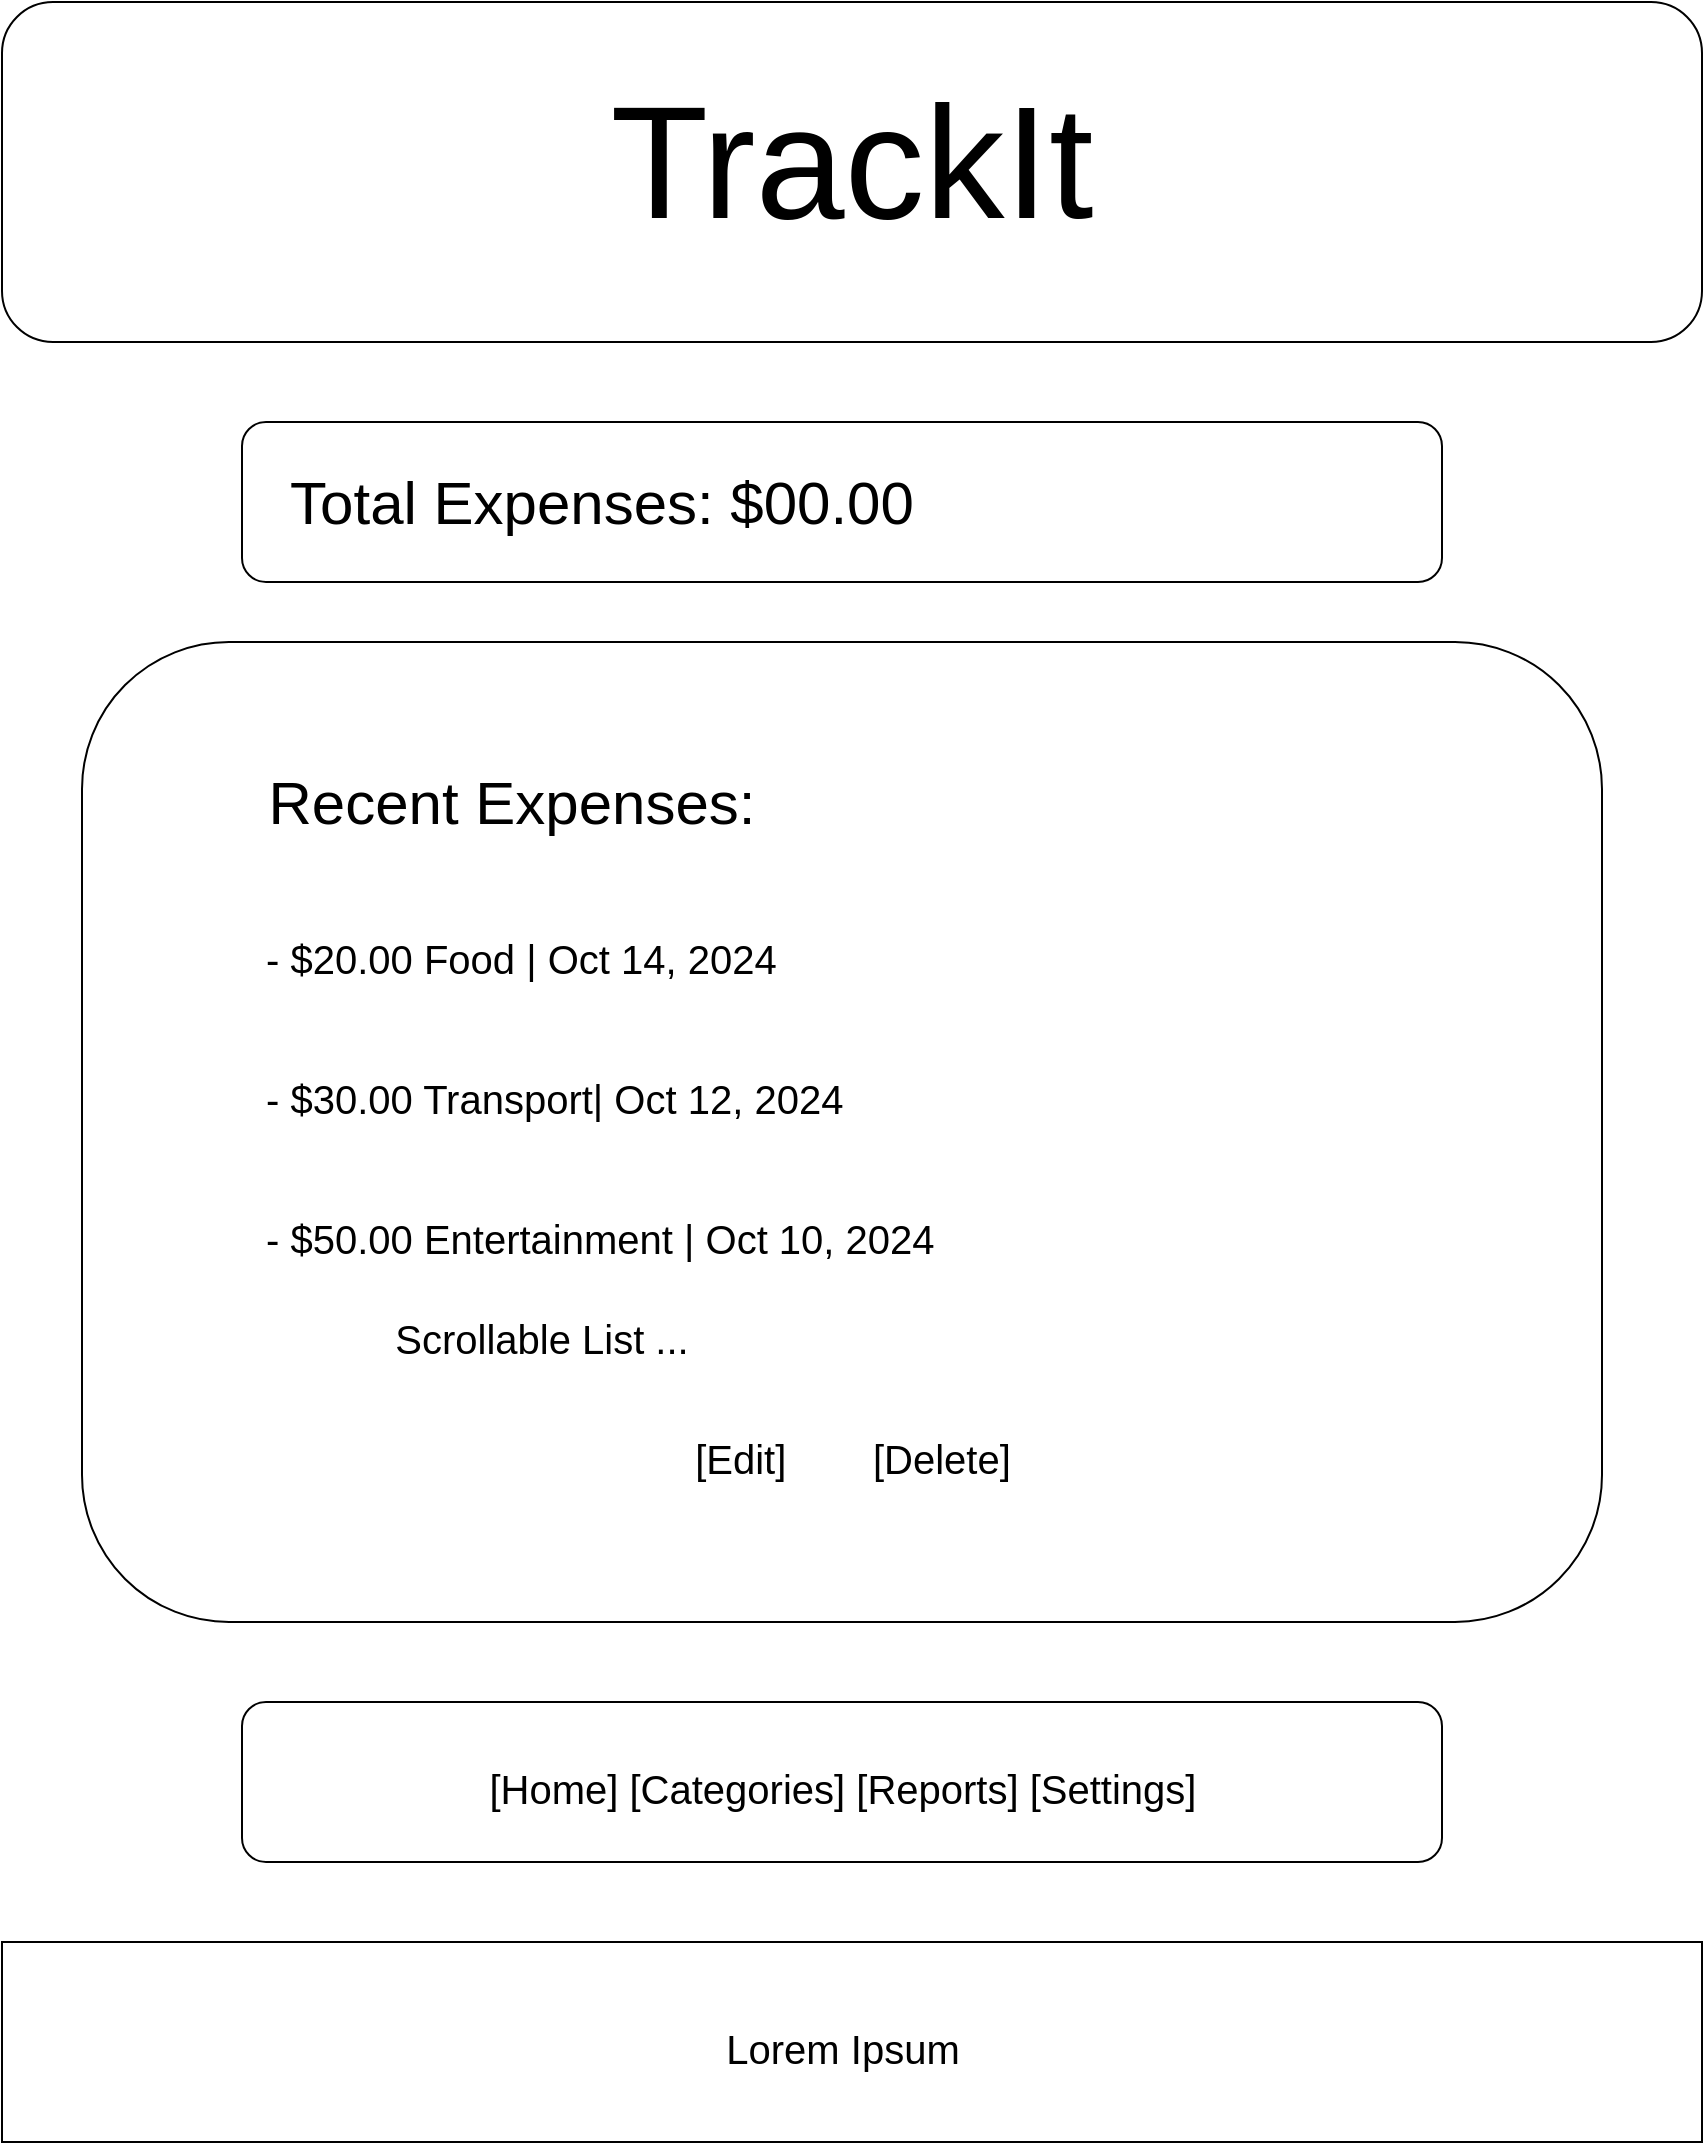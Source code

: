 <mxfile version="24.7.17">
  <diagram name="Page-1" id="O2cEt-PAX_aAVAJ48e16">
    <mxGraphModel dx="1098" dy="828" grid="1" gridSize="10" guides="1" tooltips="1" connect="1" arrows="1" fold="1" page="1" pageScale="1" pageWidth="850" pageHeight="1100" math="0" shadow="0">
      <root>
        <mxCell id="0" />
        <mxCell id="1" parent="0" />
        <mxCell id="P_h2eG4EBL_WgUmZ3Fqy-1" value="" style="rounded=1;whiteSpace=wrap;html=1;" parent="1" vertex="1">
          <mxGeometry y="30" width="850" height="170" as="geometry" />
        </mxCell>
        <mxCell id="P_h2eG4EBL_WgUmZ3Fqy-2" value="" style="rounded=1;whiteSpace=wrap;html=1;" parent="1" vertex="1">
          <mxGeometry x="120" y="240" width="600" height="80" as="geometry" />
        </mxCell>
        <mxCell id="P_h2eG4EBL_WgUmZ3Fqy-4" value="" style="rounded=1;whiteSpace=wrap;html=1;" parent="1" vertex="1">
          <mxGeometry x="40" y="350" width="760" height="490" as="geometry" />
        </mxCell>
        <mxCell id="P_h2eG4EBL_WgUmZ3Fqy-5" value="" style="rounded=1;whiteSpace=wrap;html=1;" parent="1" vertex="1">
          <mxGeometry x="120" y="880" width="600" height="80" as="geometry" />
        </mxCell>
        <mxCell id="P_h2eG4EBL_WgUmZ3Fqy-6" value="" style="rounded=0;whiteSpace=wrap;html=1;" parent="1" vertex="1">
          <mxGeometry y="1000" width="850" height="100" as="geometry" />
        </mxCell>
        <mxCell id="P_h2eG4EBL_WgUmZ3Fqy-7" value="&lt;font style=&quot;font-size: 80px;&quot;&gt;TrackIt&lt;/font&gt;" style="text;strokeColor=none;align=center;fillColor=none;html=1;verticalAlign=middle;whiteSpace=wrap;rounded=0;" parent="1" vertex="1">
          <mxGeometry x="255" y="80" width="340" height="60" as="geometry" />
        </mxCell>
        <mxCell id="P_h2eG4EBL_WgUmZ3Fqy-8" value="&lt;font style=&quot;font-size: 30px;&quot;&gt;Total Expenses: $00.00&lt;/font&gt;" style="text;strokeColor=none;align=center;fillColor=none;html=1;verticalAlign=middle;whiteSpace=wrap;rounded=0;fontSize=30;" parent="1" vertex="1">
          <mxGeometry x="130" y="250" width="340" height="60" as="geometry" />
        </mxCell>
        <mxCell id="P_h2eG4EBL_WgUmZ3Fqy-9" value="&lt;font style=&quot;font-size: 30px;&quot;&gt;Recent Expenses:&lt;/font&gt;&lt;span style=&quot;color: rgba(0, 0, 0, 0); font-family: monospace; font-size: 0px; text-align: start; text-wrap: nowrap;&quot;&gt;%3CmxGraphModel%3E%3Croot%3E%3CmxCell%20id%3D%220%22%2F%3E%3CmxCell%20id%3D%221%22%20parent%3D%220%22%2F%3E%3CmxCell%20id%3D%222%22%20value%3D%22%26lt%3Bfont%20style%3D%26quot%3Bfont-size%3A%2030px%3B%26quot%3B%26gt%3BTotal%20Expenses%3A%20%2400.00%26lt%3B%2Ffont%26gt%3B%22%20style%3D%22text%3BstrokeColor%3Dnone%3Balign%3Dcenter%3BfillColor%3Dnone%3Bhtml%3D1%3BverticalAlign%3Dmiddle%3BwhiteSpace%3Dwrap%3Brounded%3D0%3BfontSize%3D30%3B%22%20vertex%3D%221%22%20parent%3D%221%22%3E%3CmxGeometry%20x%3D%22130%22%20y%3D%22250%22%20width%3D%22340%22%20height%3D%2260%22%20as%3D%22geometry%22%2F%3E%3C%2FmxCell%3E%3C%2Froot%3E%3C%2FmxGraphModel%3E&lt;/span&gt;" style="text;strokeColor=none;align=center;fillColor=none;html=1;verticalAlign=middle;whiteSpace=wrap;rounded=0;fontSize=30;" parent="1" vertex="1">
          <mxGeometry x="85" y="400" width="340" height="60" as="geometry" />
        </mxCell>
        <mxCell id="P_h2eG4EBL_WgUmZ3Fqy-10" value="&lt;span style=&quot;font-size: 20px;&quot;&gt;- $20.00 Food | Oct 14, 2024&amp;nbsp;&lt;/span&gt;&lt;span style=&quot;color: rgba(0, 0, 0, 0); font-family: monospace; font-size: 0px; text-wrap: nowrap;&quot;&gt;%3CmxGraphModel%3E%3Croot%3E%3CmxCell%20id%3D%220%22%2F%3E%3CmxCell%20id%3D%221%22%20parent%3D%220%22%2F%3E%3CmxCell%20id%3D%222%22%20value%3D%22%26lt%3Bfont%20style%3D%26quot%3Bfont-size%3A%2030px%3B%26quot%3B%26gt%3BRecent%20Expenses%3A%26lt%3B%2Ffont%26gt%3B%26lt%3Bspan%20style%3D%26quot%3Bcolor%3A%20rgba(0%2C%200%2C%200%2C%200)%3B%20font-family%3A%20monospace%3B%20font-size%3A%200px%3B%20text-align%3A%20start%3B%20text-wrap%3A%20nowrap%3B%26quot%3B%26gt%3B%253CmxGraphModel%253E%253Croot%253E%253CmxCell%2520id%253D%25220%2522%252F%253E%253CmxCell%2520id%253D%25221%2522%2520parent%253D%25220%2522%252F%253E%253CmxCell%2520id%253D%25222%2522%2520value%253D%2522%2526lt%253Bfont%2520style%253D%2526quot%253Bfont-size%253A%252030px%253B%2526quot%253B%2526gt%253BTotal%2520Expenses%253A%2520%252400.00%2526lt%253B%252Ffont%2526gt%253B%2522%2520style%253D%2522text%253BstrokeColor%253Dnone%253Balign%253Dcenter%253BfillColor%253Dnone%253Bhtml%253D1%253BverticalAlign%253Dmiddle%253BwhiteSpace%253Dwrap%253Brounded%253D0%253BfontSize%253D30%253B%2522%2520vertex%253D%25221%2522%2520parent%253D%25221%2522%253E%253CmxGeometry%2520x%253D%2522130%2522%2520y%253D%2522250%2522%2520width%253D%2522340%2522%2520height%253D%252260%2522%2520as%253D%2522geometry%2522%252F%253E%253C%252FmxCell%253E%253C%252Froot%253E%253C%252FmxGraphModel%253E%26lt%3B%2Fspan%26gt%3B%22%20style%3D%22text%3BstrokeColor%3Dnone%3Balign%3Dcenter%3BfillColor%3Dnone%3Bhtml%3D1%3BverticalAlign%3Dmiddle%3BwhiteSpace%3Dwrap%3Brounded%3D0%3BfontSize%3D30%3B%22%20vertex%3D%221%22%20parent%3D%221%22%3E%3CmxGeometry%20x%3D%2285%22%20y%3D%22400%22%20width%3D%22340%22%20height%3D%2260%22%20as%3D%22geometry%22%2F%3E%3C%2FmxCell%3E%3C%2Froot%3E%3C%2FmxGraphModel%3E&lt;/span&gt;" style="text;strokeColor=none;align=left;fillColor=none;html=1;verticalAlign=middle;whiteSpace=wrap;rounded=0;fontSize=30;" parent="1" vertex="1">
          <mxGeometry x="130" y="470" width="495" height="70" as="geometry" />
        </mxCell>
        <mxCell id="P_h2eG4EBL_WgUmZ3Fqy-11" value="&lt;span style=&quot;font-size: 20px;&quot;&gt;- $30.00 Transport| Oct 12, 2024&lt;/span&gt;&lt;span style=&quot;color: rgba(0, 0, 0, 0); font-family: monospace; font-size: 0px; text-wrap: nowrap;&quot;&gt;%3CmxGraphModel%3E%3Croot%3E%3CmxCell%20id%3D%220%22%2F%3E%3CmxCell%20id%3D%221%22%20parent%3D%220%22%2F%3E%3CmxCell%20id%3D%222%22%20value%3D%22%26lt%3Bfont%20style%3D%26quot%3Bfont-size%3A%2030px%3B%26quot%3B%26gt%3BRecent%20Expenses%3A%26lt%3B%2Ffont%26gt%3B%26lt%3Bspan%20style%3D%26quot%3Bcolor%3A%20rgba(0%2C%200%2C%200%2C%200)%3B%20font-family%3A%20monospace%3B%20font-size%3A%200px%3B%20text-align%3A%20start%3B%20text-wrap%3A%20nowrap%3B%26quot%3B%26gt%3B%253CmxGraphModel%253E%253Croot%253E%253CmxCell%2520id%253D%25220%2522%252F%253E%253CmxCell%2520id%253D%25221%2522%2520parent%253D%25220%2522%252F%253E%253CmxCell%2520id%253D%25222%2522%2520value%253D%2522%2526lt%253Bfont%2520style%253D%2526quot%253Bfont-size%253A%252030px%253B%2526quot%253B%2526gt%253BTotal%2520Expenses%253A%2520%252400.00%2526lt%253B%252Ffont%2526gt%253B%2522%2520style%253D%2522text%253BstrokeColor%253Dnone%253Balign%253Dcenter%253BfillColor%253Dnone%253Bhtml%253D1%253BverticalAlign%253Dmiddle%253BwhiteSpace%253Dwrap%253Brounded%253D0%253BfontSize%253D30%253B%2522%2520vertex%253D%25221%2522%2520parent%253D%25221%2522%253E%253CmxGeometry%2520x%253D%2522130%2522%2520y%253D%2522250%2522%2520width%253D%2522340%2522%2520height%253D%252260%2522%2520as%253D%2522geometry%2522%252F%253E%253C%252FmxCell%253E%253C%252Froot%253E%253C%252FmxGraphModel%253E%26lt%3B%2Fspan%26gt%3B%22%20style%3D%22text%3BstrokeColor%3Dnone%3Balign%3Dcenter%3BfillColor%3Dnone%3Bhtml%3D1%3BverticalAlign%3Dmiddle%3BwhiteSpace%3Dwrap%3Brounded%3D0%3BfontSize%3D30%3B%22%20vertex%3D%221%22%20parent%3D%221%22%3E%3CmxGeometry%20x%3D%2285%22%20y%3D%22400%22%20width%3D%22340%22%20height%3D%2260%22%20as%3D%22geometry%22%2F%3E%3C%2FmxCell%3E%3C%2Froot%3E%3C%2FmxGraphModel%3E&lt;/span&gt;" style="text;strokeColor=none;align=left;fillColor=none;html=1;verticalAlign=middle;whiteSpace=wrap;rounded=0;fontSize=30;" parent="1" vertex="1">
          <mxGeometry x="130" y="540" width="495" height="70" as="geometry" />
        </mxCell>
        <mxCell id="P_h2eG4EBL_WgUmZ3Fqy-12" value="&lt;span style=&quot;font-size: 20px;&quot;&gt;- $50.00 Entertainment | Oct 10, 2024&lt;/span&gt;&lt;span style=&quot;color: rgba(0, 0, 0, 0); font-family: monospace; font-size: 0px; text-wrap: nowrap;&quot;&gt;%3CmxGraphModel%3E%3Croot%3E%3CmxCell%20id%3D%220%22%2F%3E%3CmxCell%20id%3D%221%22%20parent%3D%220%22%2F%3E%3CmxCell%20id%3D%222%22%20value%3D%22%26lt%3Bfont%20style%3D%26quot%3Bfont-size%3A%2030px%3B%26quot%3B%26gt%3BRecent%20Expenses%3A%26lt%3B%2Ffont%26gt%3B%26lt%3Bspan%20style%3D%26quot%3Bcolor%3A%20rgba(0%2C%200%2C%200%2C%200)%3B%20font-family%3A%20monospace%3B%20font-size%3A%200px%3B%20text-align%3A%20start%3B%20text-wrap%3A%20nowrap%3B%26quot%3B%26gt%3B%253CmxGraphModel%253E%253Croot%253E%253CmxCell%2520id%253D%25220%2522%252F%253E%253CmxCell%2520id%253D%25221%2522%2520parent%253D%25220%2522%252F%253E%253CmxCell%2520id%253D%25222%2522%2520value%253D%2522%2526lt%253Bfont%2520style%253D%2526quot%253Bfont-size%253A%252030px%253B%2526quot%253B%2526gt%253BTotal%2520Expenses%253A%2520%252400.00%2526lt%253B%252Ffont%2526gt%253B%2522%2520style%253D%2522text%253BstrokeColor%253Dnone%253Balign%253Dcenter%253BfillColor%253Dnone%253Bhtml%253D1%253BverticalAlign%253Dmiddle%253BwhiteSpace%253Dwrap%253Brounded%253D0%253BfontSize%253D30%253B%2522%2520vertex%253D%25221%2522%2520parent%253D%25221%2522%253E%253CmxGeometry%2520x%253D%2522130%2522%2520y%253D%2522250%2522%2520width%253D%2522340%2522%2520height%253D%252260%2522%2520as%253D%2522geometry%2522%252F%253E%253C%252FmxCell%253E%253C%252Froot%253E%253C%252FmxGraphModel%253E%26lt%3B%2Fspan%26gt%3B%22%20style%3D%22text%3BstrokeColor%3Dnone%3Balign%3Dcenter%3BfillColor%3Dnone%3Bhtml%3D1%3BverticalAlign%3Dmiddle%3BwhiteSpace%3Dwrap%3Brounded%3D0%3BfontSize%3D30%3B%22%20vertex%3D%221%22%20parent%3D%221%22%3E%3CmxGeometry%20x%3D%2285%22%20y%3D%22400%22%20width%3D%22340%22%20height%3D%2260%22%20as%3D%22geometry%22%2F%3E%3C%2FmxCell%3E%3C%2Froot%3E%3C%2FmxGraphModel%3E&lt;/span&gt;" style="text;strokeColor=none;align=left;fillColor=none;html=1;verticalAlign=middle;whiteSpace=wrap;rounded=0;fontSize=30;" parent="1" vertex="1">
          <mxGeometry x="130" y="610" width="495" height="70" as="geometry" />
        </mxCell>
        <mxCell id="P_h2eG4EBL_WgUmZ3Fqy-13" value="&lt;span style=&quot;font-size: 20px;&quot;&gt;[Edit]&lt;span style=&quot;white-space: pre;&quot;&gt;&#x9;&lt;/span&gt;[Delete]&lt;/span&gt;" style="text;strokeColor=none;align=center;fillColor=none;html=1;verticalAlign=middle;whiteSpace=wrap;rounded=0;fontSize=30;" parent="1" vertex="1">
          <mxGeometry x="178" y="720" width="495" height="70" as="geometry" />
        </mxCell>
        <mxCell id="P_h2eG4EBL_WgUmZ3Fqy-14" value="&lt;span style=&quot;font-size: 20px;&quot;&gt;[Home] [Categories]&amp;nbsp;&lt;/span&gt;&lt;span style=&quot;font-size: 20px;&quot;&gt;[Reports]&amp;nbsp;&lt;/span&gt;&lt;span style=&quot;font-size: 20px;&quot;&gt;[Settings]&lt;/span&gt;" style="text;strokeColor=none;align=center;fillColor=none;html=1;verticalAlign=middle;whiteSpace=wrap;rounded=0;fontSize=30;" parent="1" vertex="1">
          <mxGeometry x="172.5" y="885" width="495" height="70" as="geometry" />
        </mxCell>
        <mxCell id="P_h2eG4EBL_WgUmZ3Fqy-15" value="&lt;span style=&quot;font-size: 20px;&quot;&gt;Lorem Ipsum&lt;/span&gt;" style="text;strokeColor=none;align=center;fillColor=none;html=1;verticalAlign=middle;whiteSpace=wrap;rounded=0;fontSize=30;" parent="1" vertex="1">
          <mxGeometry x="172.5" y="1015" width="495" height="70" as="geometry" />
        </mxCell>
        <mxCell id="GUr4qRrMT94XYJ8m6eHi-1" value="&lt;span style=&quot;font-size: 20px;&quot;&gt;Scrollable List ...&lt;/span&gt;" style="text;strokeColor=none;align=center;fillColor=none;html=1;verticalAlign=middle;whiteSpace=wrap;rounded=0;fontSize=30;" parent="1" vertex="1">
          <mxGeometry x="130" y="660" width="280" height="70" as="geometry" />
        </mxCell>
      </root>
    </mxGraphModel>
  </diagram>
</mxfile>
